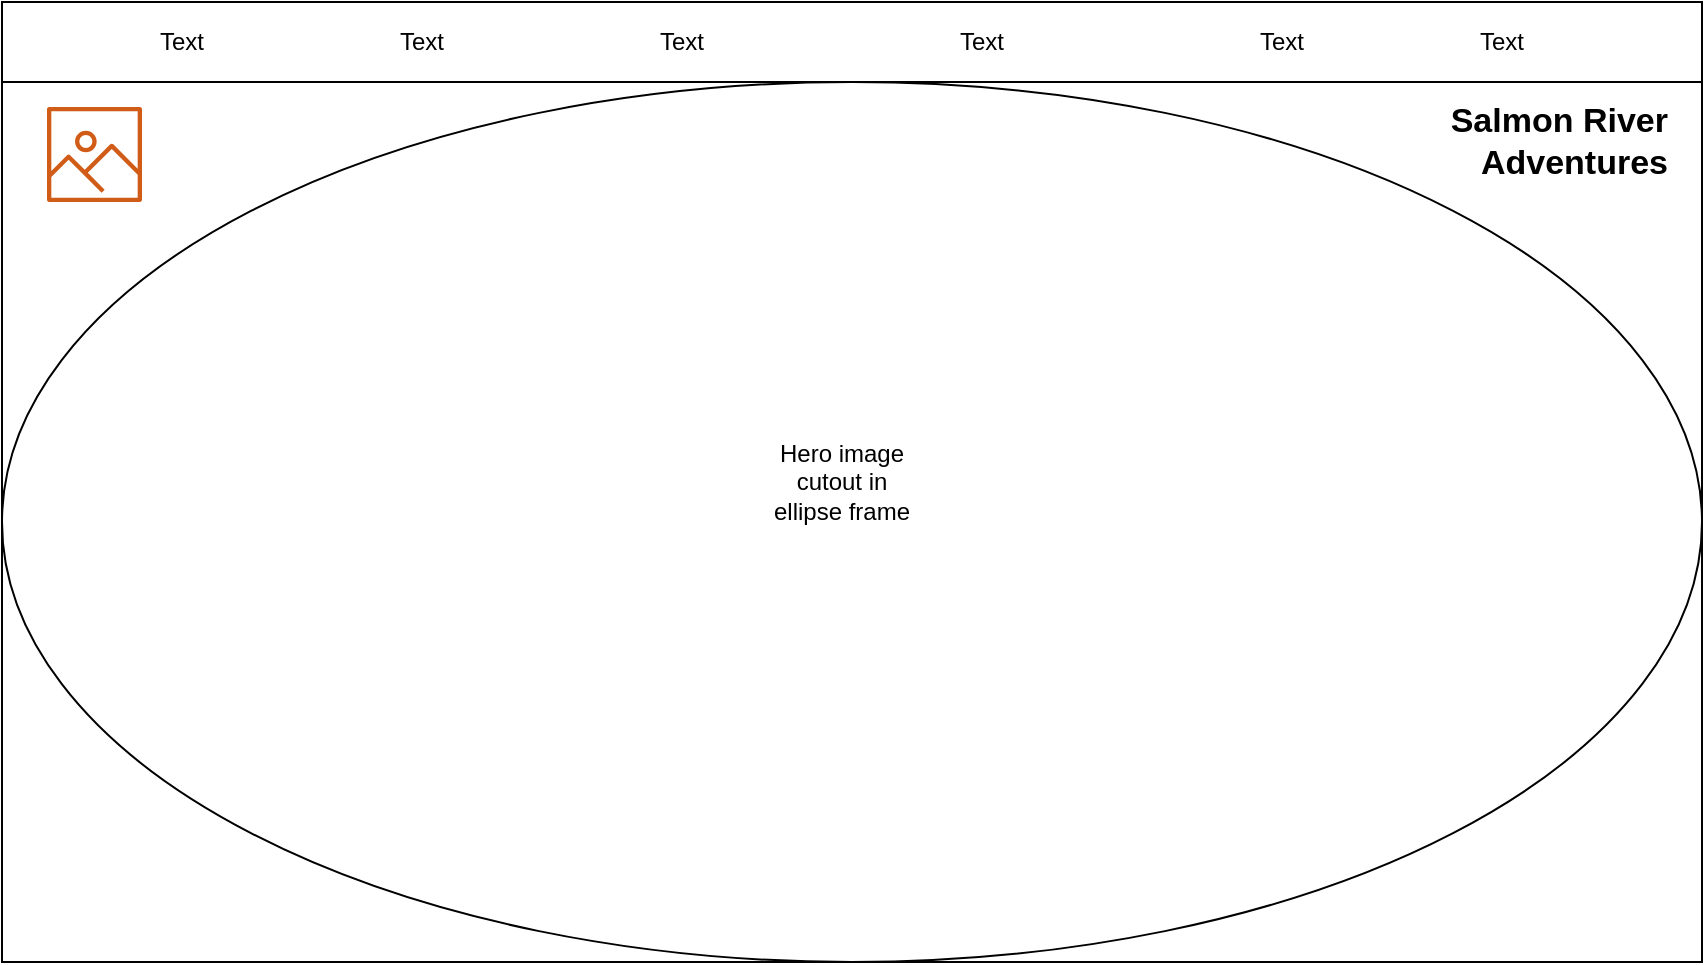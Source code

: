 <mxfile version="12.9.3" type="device"><diagram id="ovNj0JLwdFZheudzK46I" name="Page-1"><mxGraphModel dx="868" dy="464" grid="1" gridSize="10" guides="1" tooltips="1" connect="1" arrows="1" fold="1" page="1" pageScale="1" pageWidth="850" pageHeight="1100" math="0" shadow="0"><root><mxCell id="0"/><mxCell id="1" parent="0"/><mxCell id="lYJphtXKpy1Pt4C-zFpJ-1" value="" style="rounded=0;whiteSpace=wrap;html=1;" parent="1" vertex="1"><mxGeometry y="40" width="850" height="440" as="geometry"/></mxCell><mxCell id="lYJphtXKpy1Pt4C-zFpJ-2" value="" style="ellipse;whiteSpace=wrap;html=1;" parent="1" vertex="1"><mxGeometry x="360" y="40" width="120" height="80" as="geometry"/></mxCell><mxCell id="lYJphtXKpy1Pt4C-zFpJ-3" value="" style="ellipse;whiteSpace=wrap;html=1;" parent="1" vertex="1"><mxGeometry y="40" width="850" height="440" as="geometry"/></mxCell><mxCell id="lYJphtXKpy1Pt4C-zFpJ-4" value="" style="rounded=0;whiteSpace=wrap;html=1;" parent="1" vertex="1"><mxGeometry width="850" height="40" as="geometry"/></mxCell><mxCell id="lYJphtXKpy1Pt4C-zFpJ-5" value="Text" style="text;html=1;strokeColor=none;fillColor=none;align=center;verticalAlign=middle;whiteSpace=wrap;rounded=0;" parent="1" vertex="1"><mxGeometry x="730" y="10" width="40" height="20" as="geometry"/></mxCell><mxCell id="lYJphtXKpy1Pt4C-zFpJ-6" value="Text" style="text;html=1;strokeColor=none;fillColor=none;align=center;verticalAlign=middle;whiteSpace=wrap;rounded=0;" parent="1" vertex="1"><mxGeometry x="620" y="10" width="40" height="20" as="geometry"/></mxCell><mxCell id="lYJphtXKpy1Pt4C-zFpJ-8" value="Text" style="text;html=1;strokeColor=none;fillColor=none;align=center;verticalAlign=middle;whiteSpace=wrap;rounded=0;" parent="1" vertex="1"><mxGeometry x="190" y="10" width="40" height="20" as="geometry"/></mxCell><mxCell id="lYJphtXKpy1Pt4C-zFpJ-9" value="Text" style="text;html=1;strokeColor=none;fillColor=none;align=center;verticalAlign=middle;whiteSpace=wrap;rounded=0;" parent="1" vertex="1"><mxGeometry x="470" y="10" width="40" height="20" as="geometry"/></mxCell><mxCell id="lYJphtXKpy1Pt4C-zFpJ-10" value="Text" style="text;html=1;strokeColor=none;fillColor=none;align=center;verticalAlign=middle;whiteSpace=wrap;rounded=0;" parent="1" vertex="1"><mxGeometry x="320" y="10" width="40" height="20" as="geometry"/></mxCell><mxCell id="lYJphtXKpy1Pt4C-zFpJ-14" value="Text" style="text;html=1;strokeColor=none;fillColor=none;align=center;verticalAlign=middle;whiteSpace=wrap;rounded=0;" parent="1" vertex="1"><mxGeometry x="70" y="10" width="40" height="20" as="geometry"/></mxCell><mxCell id="hfBoHMnLwAvlokc8T10l-3" value="Hero image cutout in ellipse frame" style="text;html=1;strokeColor=none;fillColor=none;align=center;verticalAlign=middle;whiteSpace=wrap;rounded=0;" vertex="1" parent="1"><mxGeometry x="380" y="210" width="80" height="60" as="geometry"/></mxCell><mxCell id="hfBoHMnLwAvlokc8T10l-7" value="" style="outlineConnect=0;fontColor=#232F3E;gradientColor=none;fillColor=#D05C17;strokeColor=none;dashed=0;verticalLabelPosition=bottom;verticalAlign=top;align=center;html=1;fontSize=12;fontStyle=0;aspect=fixed;pointerEvents=1;shape=mxgraph.aws4.container_registry_image;" vertex="1" parent="1"><mxGeometry x="22.5" y="52.5" width="47.5" height="47.5" as="geometry"/></mxCell><mxCell id="hfBoHMnLwAvlokc8T10l-8" value="&lt;b&gt;&lt;font style=&quot;font-size: 17px&quot;&gt;Salmon River Adventures&lt;/font&gt;&lt;/b&gt;" style="text;html=1;strokeColor=none;fillColor=none;align=right;verticalAlign=middle;whiteSpace=wrap;rounded=0;" vertex="1" parent="1"><mxGeometry x="720" y="40" width="115" height="60" as="geometry"/></mxCell></root></mxGraphModel></diagram></mxfile>